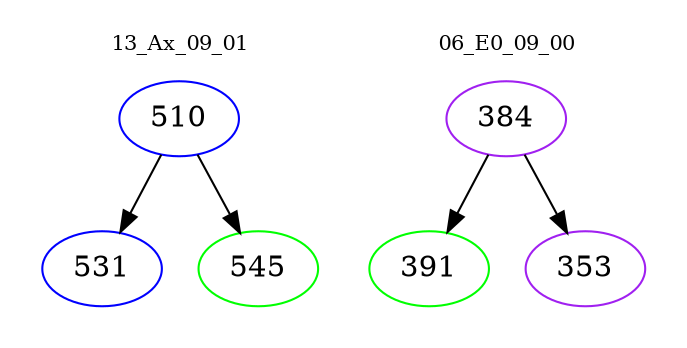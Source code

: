 digraph{
subgraph cluster_0 {
color = white
label = "13_Ax_09_01";
fontsize=10;
T0_510 [label="510", color="blue"]
T0_510 -> T0_531 [color="black"]
T0_531 [label="531", color="blue"]
T0_510 -> T0_545 [color="black"]
T0_545 [label="545", color="green"]
}
subgraph cluster_1 {
color = white
label = "06_E0_09_00";
fontsize=10;
T1_384 [label="384", color="purple"]
T1_384 -> T1_391 [color="black"]
T1_391 [label="391", color="green"]
T1_384 -> T1_353 [color="black"]
T1_353 [label="353", color="purple"]
}
}
